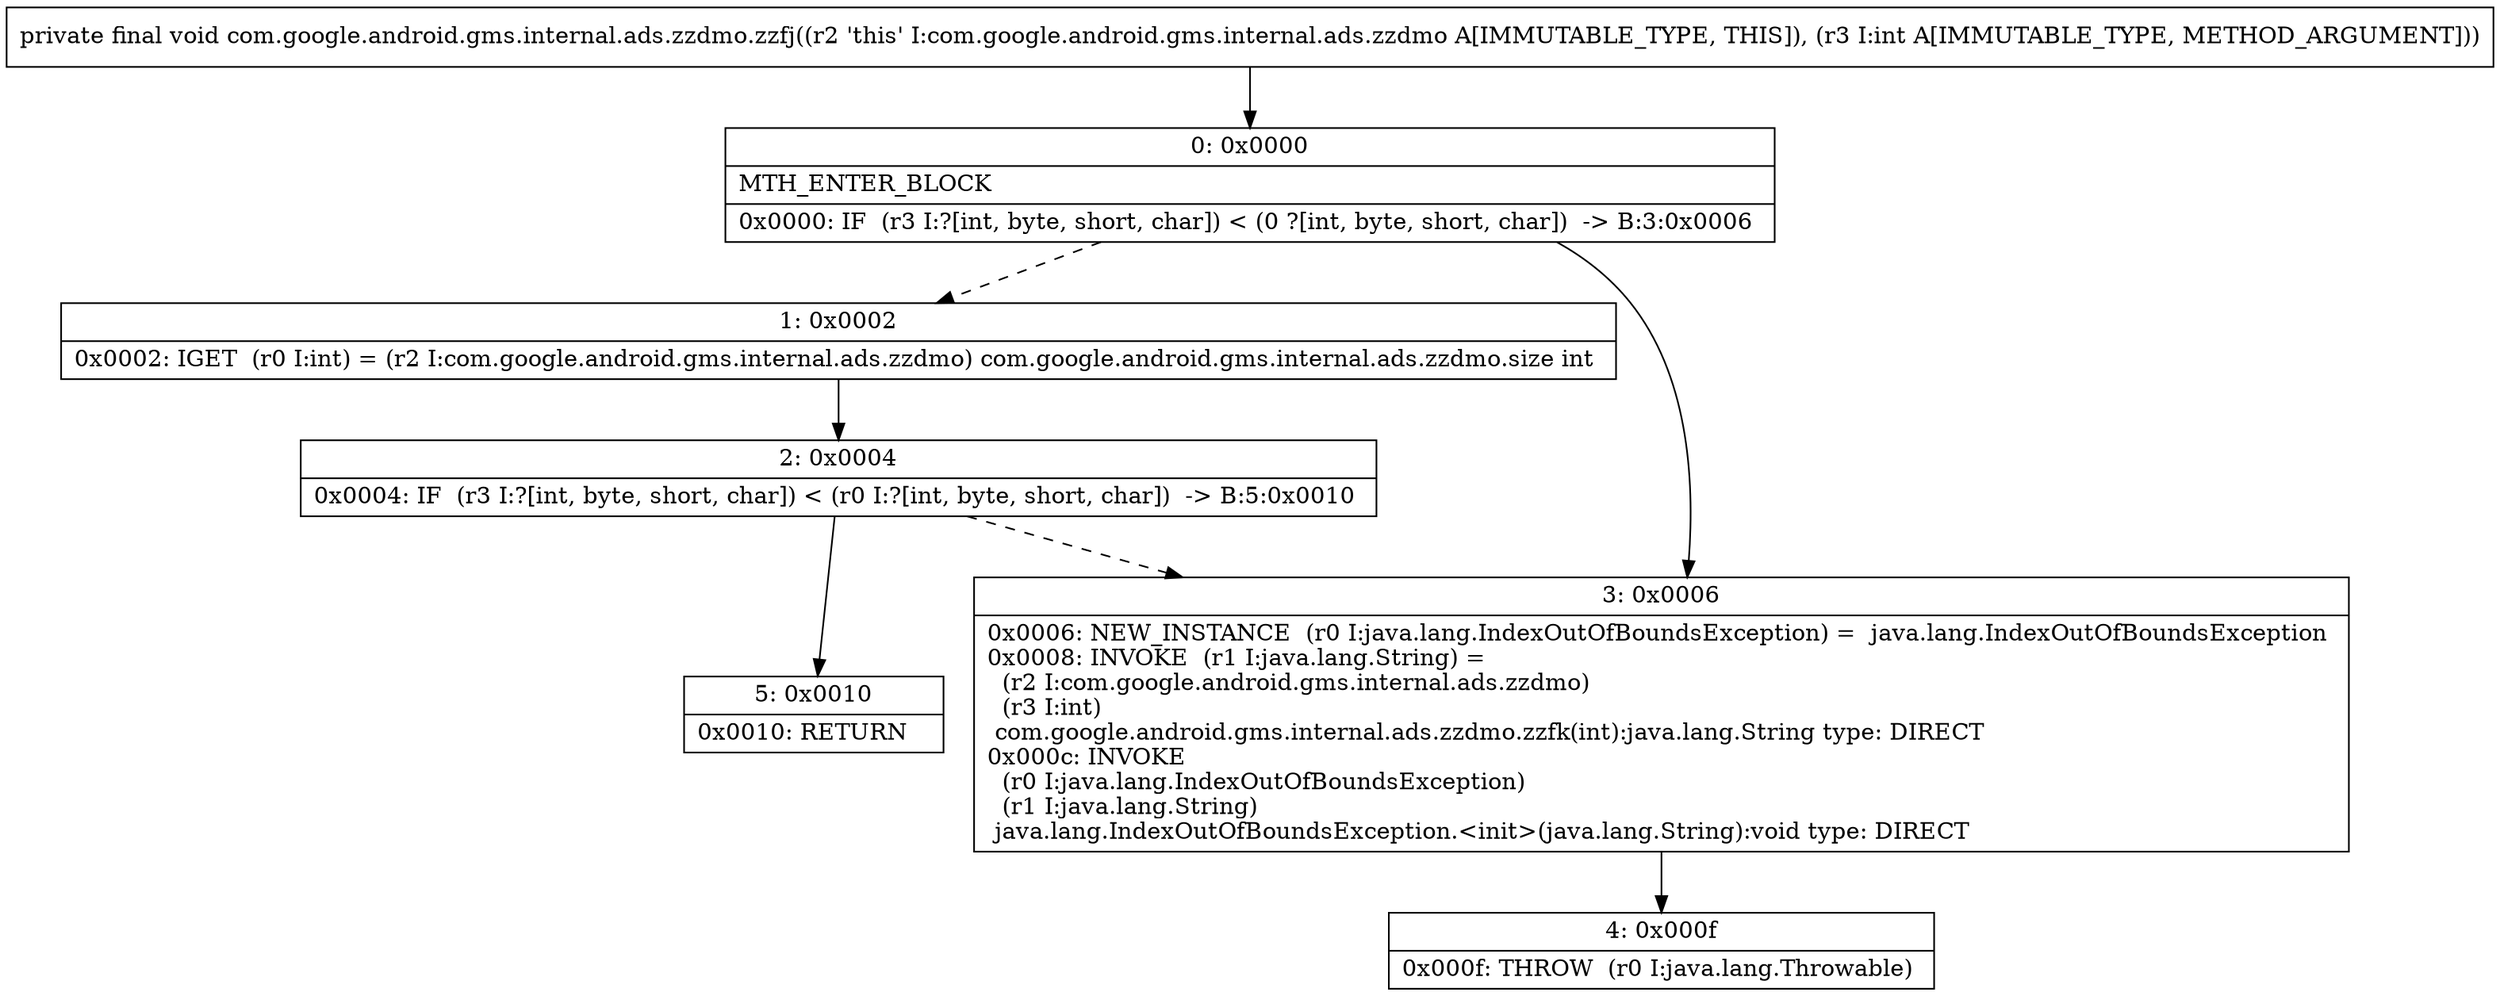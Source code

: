 digraph "CFG forcom.google.android.gms.internal.ads.zzdmo.zzfj(I)V" {
Node_0 [shape=record,label="{0\:\ 0x0000|MTH_ENTER_BLOCK\l|0x0000: IF  (r3 I:?[int, byte, short, char]) \< (0 ?[int, byte, short, char])  \-\> B:3:0x0006 \l}"];
Node_1 [shape=record,label="{1\:\ 0x0002|0x0002: IGET  (r0 I:int) = (r2 I:com.google.android.gms.internal.ads.zzdmo) com.google.android.gms.internal.ads.zzdmo.size int \l}"];
Node_2 [shape=record,label="{2\:\ 0x0004|0x0004: IF  (r3 I:?[int, byte, short, char]) \< (r0 I:?[int, byte, short, char])  \-\> B:5:0x0010 \l}"];
Node_3 [shape=record,label="{3\:\ 0x0006|0x0006: NEW_INSTANCE  (r0 I:java.lang.IndexOutOfBoundsException) =  java.lang.IndexOutOfBoundsException \l0x0008: INVOKE  (r1 I:java.lang.String) = \l  (r2 I:com.google.android.gms.internal.ads.zzdmo)\l  (r3 I:int)\l com.google.android.gms.internal.ads.zzdmo.zzfk(int):java.lang.String type: DIRECT \l0x000c: INVOKE  \l  (r0 I:java.lang.IndexOutOfBoundsException)\l  (r1 I:java.lang.String)\l java.lang.IndexOutOfBoundsException.\<init\>(java.lang.String):void type: DIRECT \l}"];
Node_4 [shape=record,label="{4\:\ 0x000f|0x000f: THROW  (r0 I:java.lang.Throwable) \l}"];
Node_5 [shape=record,label="{5\:\ 0x0010|0x0010: RETURN   \l}"];
MethodNode[shape=record,label="{private final void com.google.android.gms.internal.ads.zzdmo.zzfj((r2 'this' I:com.google.android.gms.internal.ads.zzdmo A[IMMUTABLE_TYPE, THIS]), (r3 I:int A[IMMUTABLE_TYPE, METHOD_ARGUMENT])) }"];
MethodNode -> Node_0;
Node_0 -> Node_1[style=dashed];
Node_0 -> Node_3;
Node_1 -> Node_2;
Node_2 -> Node_3[style=dashed];
Node_2 -> Node_5;
Node_3 -> Node_4;
}

